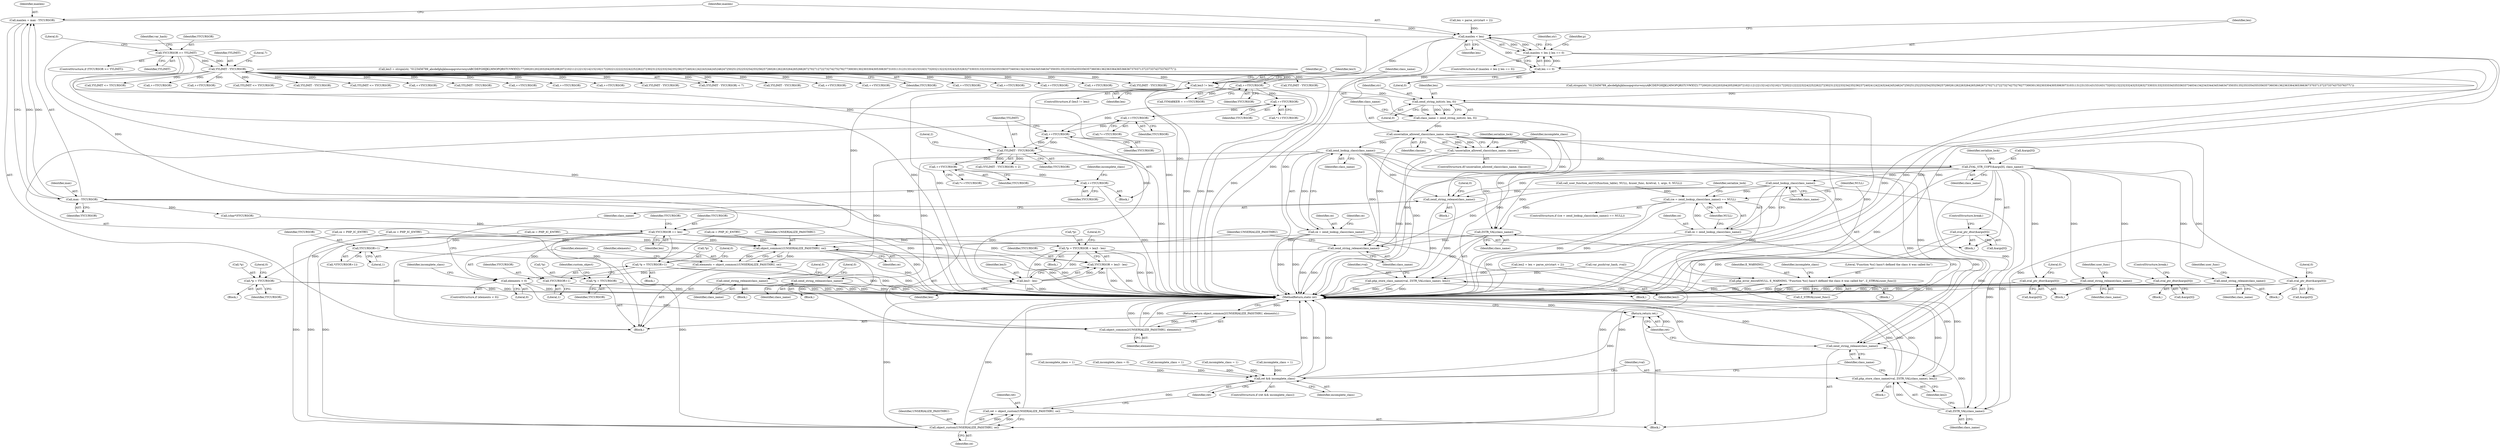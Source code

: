 digraph "0_php-src_1a23ebc1fff59bf480ca92963b36eba5c1b904c4@integer" {
"1001706" [label="(Call,maxlen = max - YYCURSOR)"];
"1001708" [label="(Call,max - YYCURSOR)"];
"1001662" [label="(Call,++YYCURSOR)"];
"1001237" [label="(Call,++YYCURSOR)"];
"1000705" [label="(Call,YYLIMIT - YYCURSOR)"];
"1000152" [label="(Call,YYLIMIT - YYCURSOR)"];
"1000125" [label="(Call,YYCURSOR >= YYLIMIT)"];
"1000701" [label="(Call,++YYCURSOR)"];
"1000365" [label="(Call,++YYCURSOR)"];
"1000205" [label="(Call,++YYCURSOR)"];
"1000687" [label="(Call,++YYCURSOR)"];
"1001713" [label="(Call,maxlen < len)"];
"1001712" [label="(Call,maxlen < len || len == 0)"];
"1001716" [label="(Call,len == 0)"];
"1001733" [label="(Call,YYCURSOR += len)"];
"1001742" [label="(Call,*p = YYCURSOR)"];
"1001751" [label="(Call,YYCURSOR+1)"];
"1001756" [label="(Call,*p = YYCURSOR+1)"];
"1001759" [label="(Call,YYCURSOR+1)"];
"1001774" [label="(Call,*p = YYCURSOR + len3 - len)"];
"1001777" [label="(Call,YYCURSOR + len3 - len)"];
"1001986" [label="(Call,*p = YYCURSOR)"];
"1001770" [label="(Call,len3 != len)"];
"1001779" [label="(Call,len3 - len)"];
"1001786" [label="(Call,zend_string_init(str, len, 0))"];
"1001784" [label="(Call,class_name = zend_string_init(str, len, 0))"];
"1001794" [label="(Call,unserialize_allowed_class(class_name, classes))"];
"1001793" [label="(Call,!unserialize_allowed_class(class_name, classes))"];
"1001810" [label="(Call,zend_lookup_class(class_name))"];
"1001808" [label="(Call,ce = zend_lookup_class(class_name))"];
"1001996" [label="(Call,object_custom(UNSERIALIZE_PASSTHRU, ce))"];
"1001994" [label="(Call,ret = object_custom(UNSERIALIZE_PASSTHRU, ce))"];
"1002000" [label="(Call,ret && incomplete_class)"];
"1002011" [label="(Return,return ret;)"];
"1002015" [label="(Call,object_common1(UNSERIALIZE_PASSTHRU, ce))"];
"1002013" [label="(Call,elements = object_common1(UNSERIALIZE_PASSTHRU, ce))"];
"1002019" [label="(Call,elements < 0)"];
"1002038" [label="(Call,object_common2(UNSERIALIZE_PASSTHRU, elements))"];
"1002037" [label="(Return,return object_common2(UNSERIALIZE_PASSTHRU, elements);)"];
"1001822" [label="(Call,zend_string_release(class_name))"];
"1001834" [label="(Call,zend_string_release(class_name))"];
"1001863" [label="(Call,ZVAL_STR_COPY(&args[0], class_name))"];
"1001895" [label="(Call,zend_string_release(class_name))"];
"1001900" [label="(Call,zval_ptr_dtor(&args[0]))"];
"1001922" [label="(Call,zval_ptr_dtor(&args[0]))"];
"1001938" [label="(Call,zend_string_release(class_name))"];
"1001943" [label="(Call,zval_ptr_dtor(&args[0]))"];
"1001957" [label="(Call,zend_lookup_class(class_name))"];
"1001954" [label="(Call,(ce = zend_lookup_class(class_name)) == NULL)"];
"1001961" [label="(Call,php_error_docref(NULL, E_WARNING, \"Function %s() hasn't defined the class it was called for\", Z_STRVAL(user_func)))"];
"1001955" [label="(Call,ce = zend_lookup_class(class_name))"];
"1002006" [label="(Call,ZSTR_VAL(class_name))"];
"1002004" [label="(Call,php_store_class_name(rval, ZSTR_VAL(class_name), len2))"];
"1002009" [label="(Call,zend_string_release(class_name))"];
"1002023" [label="(Call,zend_string_release(class_name))"];
"1002032" [label="(Call,ZSTR_VAL(class_name))"];
"1002030" [label="(Call,php_store_class_name(rval, ZSTR_VAL(class_name), len2))"];
"1002035" [label="(Call,zend_string_release(class_name))"];
"1001979" [label="(Call,zval_ptr_dtor(&args[0]))"];
"1000708" [label="(Literal,2)"];
"1001757" [label="(Call,*p)"];
"1001987" [label="(Call,*p)"];
"1001967" [label="(Call,incomplete_class = 1)"];
"1001809" [label="(Identifier,ce)"];
"1000273" [label="(Call,++YYCURSOR)"];
"1001906" [label="(Literal,0)"];
"1000364" [label="(Call,*++YYCURSOR)"];
"1001992" [label="(Block,)"];
"1001115" [label="(Call,YYLIMIT - YYCURSOR)"];
"1000706" [label="(Identifier,YYLIMIT)"];
"1001763" [label="(Literal,0)"];
"1001835" [label="(Identifier,class_name)"];
"1001743" [label="(Call,*p)"];
"1001775" [label="(Call,*p)"];
"1001834" [label="(Call,zend_string_release(class_name))"];
"1000205" [label="(Call,++YYCURSOR)"];
"1001715" [label="(Identifier,len)"];
"1001954" [label="(Call,(ce = zend_lookup_class(class_name)) == NULL)"];
"1002019" [label="(Call,elements < 0)"];
"1002011" [label="(Return,return ret;)"];
"1001771" [label="(Identifier,len3)"];
"1000125" [label="(Call,YYCURSOR >= YYLIMIT)"];
"1002017" [label="(Identifier,ce)"];
"1001708" [label="(Call,max - YYCURSOR)"];
"1001851" [label="(Call,incomplete_class = 1)"];
"1001943" [label="(Call,zval_ptr_dtor(&args[0]))"];
"1001772" [label="(Identifier,len)"];
"1001710" [label="(Identifier,YYCURSOR)"];
"1000231" [label="(Call,++YYCURSOR)"];
"1001729" [label="(Identifier,str)"];
"1000701" [label="(Call,++YYCURSOR)"];
"1002022" [label="(Block,)"];
"1000133" [label="(Identifier,var_hash)"];
"1001833" [label="(Block,)"];
"1001887" [label="(Block,)"];
"1002039" [label="(Identifier,UNSERIALIZE_PASSTHRU)"];
"1001675" [label="(Identifier,incomplete_class)"];
"1001822" [label="(Call,zend_string_release(class_name))"];
"1001770" [label="(Call,len3 != len)"];
"1000287" [label="(Call,++YYCURSOR)"];
"1001994" [label="(Call,ret = object_custom(UNSERIALIZE_PASSTHRU, ce))"];
"1001923" [label="(Call,&args[0])"];
"1001899" [label="(Identifier,user_func)"];
"1001949" [label="(Literal,0)"];
"1001986" [label="(Call,*p = YYCURSOR)"];
"1002004" [label="(Call,php_store_class_name(rval, ZSTR_VAL(class_name), len2))"];
"1001787" [label="(Identifier,str)"];
"1002000" [label="(Call,ret && incomplete_class)"];
"1002003" [label="(Block,)"];
"1001821" [label="(Block,)"];
"1001760" [label="(Identifier,YYCURSOR)"];
"1002031" [label="(Identifier,rval)"];
"1001825" [label="(Literal,0)"];
"1001863" [label="(Call,ZVAL_STR_COPY(&args[0], class_name))"];
"1000352" [label="(Call,++YYCURSOR)"];
"1002038" [label="(Call,object_common2(UNSERIALIZE_PASSTHRU, elements))"];
"1002012" [label="(Identifier,ret)"];
"1001961" [label="(Call,php_error_docref(NULL, E_WARNING, \"Function %s() hasn't defined the class it was called for\", Z_STRVAL(user_func)))"];
"1001237" [label="(Call,++YYCURSOR)"];
"1002035" [label="(Call,zend_string_release(class_name))"];
"1001358" [label="(Call,YYLIMIT - YYCURSOR)"];
"1002002" [label="(Identifier,incomplete_class)"];
"1001674" [label="(Call,incomplete_class = 0)"];
"1001970" [label="(Call,ce = PHP_IC_ENTRY)"];
"1002007" [label="(Identifier,class_name)"];
"1001778" [label="(Identifier,YYCURSOR)"];
"1001698" [label="(Call,len2 = len = parse_uiv(start + 2))"];
"1001984" [label="(ControlStructure,break;)"];
"1001779" [label="(Call,len3 - len)"];
"1000687" [label="(Call,++YYCURSOR)"];
"1001939" [label="(Identifier,class_name)"];
"1000127" [label="(Identifier,YYLIMIT)"];
"1000151" [label="(Call,(YYLIMIT - YYCURSOR) < 7)"];
"1001896" [label="(Identifier,class_name)"];
"1001808" [label="(Call,ce = zend_lookup_class(class_name))"];
"1002018" [label="(ControlStructure,if (elements < 0))"];
"1002016" [label="(Identifier,UNSERIALIZE_PASSTHRU)"];
"1001777" [label="(Call,YYCURSOR + len3 - len)"];
"1001962" [label="(Identifier,NULL)"];
"1002026" [label="(Literal,0)"];
"1000960" [label="(Call,YYLIMIT - YYCURSOR)"];
"1001997" [label="(Identifier,UNSERIALIZE_PASSTHRU)"];
"1000343" [label="(Call,++YYCURSOR)"];
"1001794" [label="(Call,unserialize_allowed_class(class_name, classes))"];
"1002032" [label="(Call,ZSTR_VAL(class_name))"];
"1001807" [label="(Identifier,serialize_lock)"];
"1001238" [label="(Identifier,YYCURSOR)"];
"1001773" [label="(Block,)"];
"1001999" [label="(ControlStructure,if (ret && incomplete_class))"];
"1001786" [label="(Call,zend_string_init(str, len, 0))"];
"1001663" [label="(Identifier,YYCURSOR)"];
"1001733" [label="(Call,YYCURSOR += len)"];
"1001712" [label="(Call,maxlen < len || len == 0)"];
"1001722" [label="(Identifier,p)"];
"1000217" [label="(Call,++YYCURSOR)"];
"1001662" [label="(Call,++YYCURSOR)"];
"1001823" [label="(Identifier,class_name)"];
"1001739" [label="(Identifier,YYCURSOR)"];
"1001874" [label="(Call,call_user_function_ex(CG(function_table), NULL, &user_func, &retval, 1, args, 0, NULL))"];
"1002013" [label="(Call,elements = object_common1(UNSERIALIZE_PASSTHRU, ce))"];
"1001781" [label="(Identifier,len)"];
"1001980" [label="(Call,&args[0])"];
"1001735" [label="(Identifier,len)"];
"1000366" [label="(Identifier,YYCURSOR)"];
"1001761" [label="(Literal,1)"];
"1002023" [label="(Call,zend_string_release(class_name))"];
"1001798" [label="(Call,incomplete_class = 1)"];
"1002028" [label="(Identifier,incomplete_class)"];
"1001795" [label="(Identifier,class_name)"];
"1001900" [label="(Call,zval_ptr_dtor(&args[0]))"];
"1001769" [label="(ControlStructure,if (len3 != len))"];
"1001709" [label="(Identifier,max)"];
"1001996" [label="(Call,object_custom(UNSERIALIZE_PASSTHRU, ce))"];
"1001793" [label="(Call,!unserialize_allowed_class(class_name, classes))"];
"1000147" [label="(Block,)"];
"1001707" [label="(Identifier,maxlen)"];
"1002021" [label="(Literal,0)"];
"1002447" [label="(MethodReturn,static int)"];
"1000704" [label="(Call,(YYLIMIT - YYCURSOR) < 2)"];
"1001784" [label="(Call,class_name = zend_string_init(str, len, 0))"];
"1001796" [label="(Identifier,classes)"];
"1001711" [label="(ControlStructure,if (maxlen < len || len == 0))"];
"1000301" [label="(Call,++YYCURSOR)"];
"1001989" [label="(Identifier,YYCURSOR)"];
"1001956" [label="(Identifier,ce)"];
"1001913" [label="(Call,incomplete_class = 1)"];
"1001959" [label="(Identifier,NULL)"];
"1001751" [label="(Call,YYCURSOR+1)"];
"1001776" [label="(Identifier,p)"];
"1001714" [label="(Identifier,maxlen)"];
"1000193" [label="(Call,++YYCURSOR)"];
"1001901" [label="(Call,&args[0])"];
"1001927" [label="(ControlStructure,break;)"];
"1001780" [label="(Identifier,len3)"];
"1000705" [label="(Call,YYLIMIT - YYCURSOR)"];
"1000124" [label="(ControlStructure,if (YYCURSOR >= YYLIMIT))"];
"1001700" [label="(Call,len = parse_uiv(start + 2))"];
"1001734" [label="(Identifier,YYCURSOR)"];
"1001965" [label="(Call,Z_STRVAL(user_func))"];
"1001801" [label="(Call,ce = PHP_IC_ENTRY)"];
"1001785" [label="(Identifier,class_name)"];
"1001755" [label="(Block,)"];
"1000329" [label="(Call,++YYCURSOR)"];
"1001963" [label="(Identifier,E_WARNING)"];
"1000702" [label="(Identifier,YYCURSOR)"];
"1001706" [label="(Call,maxlen = max - YYCURSOR)"];
"1001713" [label="(Call,maxlen < len)"];
"1000206" [label="(Identifier,YYCURSOR)"];
"1002015" [label="(Call,object_common1(UNSERIALIZE_PASSTHRU, ce))"];
"1001788" [label="(Identifier,len)"];
"1001783" [label="(Literal,0)"];
"1001791" [label="(Block,)"];
"1001944" [label="(Call,&args[0])"];
"1000203" [label="(Call,YYMARKER = ++YYCURSOR)"];
"1001752" [label="(Identifier,YYCURSOR)"];
"1001938" [label="(Call,zend_string_release(class_name))"];
"1001730" [label="(Call,(char*)YYCURSOR)"];
"1001937" [label="(Block,)"];
"1001799" [label="(Identifier,incomplete_class)"];
"1001854" [label="(Call,ce = PHP_IC_ENTRY)"];
"1001871" [label="(Identifier,serialize_lock)"];
"1000365" [label="(Call,++YYCURSOR)"];
"1002036" [label="(Identifier,class_name)"];
"1001716" [label="(Call,len == 0)"];
"1001960" [label="(Block,)"];
"1001747" [label="(Literal,0)"];
"1002024" [label="(Identifier,class_name)"];
"1000245" [label="(Call,++YYCURSOR)"];
"1000153" [label="(Identifier,YYLIMIT)"];
"1001975" [label="(Identifier,serialize_lock)"];
"1001750" [label="(Call,*(YYCURSOR+1))"];
"1001764" [label="(Call,len3 = strspn(str, \"0123456789_abcdefghijklmnopqrstuvwxyzABCDEFGHIJKLMNOPQRSTUVWXYZ\177\200\201\202\203\204\205\206\207\210\211\212\213\214\215\216\217\220\221\222\223\224\225\226\227\230\231\232\233\234\235\236\237\240\241\242\243\244\245\246\247\250\251\252\253\254\255\256\257\260\261\262\263\264\265\266\267\270\271\272\273\274\275\276\277\300\301\302\303\304\305\306\307\310\311\312\313\314\315\316\317\320\321\322\323\324\325\326\327\330\331\332\333\334\335\336\337\340\341\342\343\344\345\346\347\350\351\352\353\354\355\356\357\360\361\362\363\364\365\366\367\370\371\372\373\374\375\376\377\\\"))"];
"1001998" [label="(Identifier,ce)"];
"1001916" [label="(Call,ce = PHP_IC_ENTRY)"];
"1001968" [label="(Identifier,incomplete_class)"];
"1001745" [label="(Identifier,YYCURSOR)"];
"1001207" [label="(Call,YYLIMIT - YYCURSOR)"];
"1001741" [label="(Block,)"];
"1001964" [label="(Literal,\"Function %s() hasn't defined the class it was called for\")"];
"1002034" [label="(Identifier,len2)"];
"1001718" [label="(Literal,0)"];
"1001742" [label="(Call,*p = YYCURSOR)"];
"1000802" [label="(Call,YYLIMIT - YYCURSOR)"];
"1000155" [label="(Literal,7)"];
"1000707" [label="(Identifier,YYCURSOR)"];
"1001161" [label="(Call,YYLIMIT <= YYCURSOR)"];
"1000688" [label="(Identifier,YYCURSOR)"];
"1002005" [label="(Identifier,rval)"];
"1002033" [label="(Identifier,class_name)"];
"1001753" [label="(Literal,1)"];
"1001236" [label="(Call,*++YYCURSOR)"];
"1001868" [label="(Identifier,class_name)"];
"1000126" [label="(Identifier,YYCURSOR)"];
"1002009" [label="(Call,zend_string_release(class_name))"];
"1002008" [label="(Identifier,len2)"];
"1002006" [label="(Call,ZSTR_VAL(class_name))"];
"1001942" [label="(Identifier,user_func)"];
"1000315" [label="(Call,++YYCURSOR)"];
"1001813" [label="(Identifier,ce)"];
"1001995" [label="(Identifier,ret)"];
"1002040" [label="(Identifier,elements)"];
"1000152" [label="(Call,YYLIMIT - YYCURSOR)"];
"1001991" [label="(Identifier,custom_object)"];
"1001810" [label="(Call,zend_lookup_class(class_name))"];
"1001811" [label="(Identifier,class_name)"];
"1001979" [label="(Call,zval_ptr_dtor(&args[0]))"];
"1002001" [label="(Identifier,ret)"];
"1000686" [label="(Call,*++YYCURSOR)"];
"1001774" [label="(Call,*p = YYCURSOR + len3 - len)"];
"1002010" [label="(Identifier,class_name)"];
"1001894" [label="(Block,)"];
"1002037" [label="(Return,return object_common2(UNSERIALIZE_PASSTHRU, elements);)"];
"1001759" [label="(Call,YYCURSOR+1)"];
"1001958" [label="(Identifier,class_name)"];
"1000141" [label="(Call,var_push(var_hash, rval))"];
"1002029" [label="(Block,)"];
"1000259" [label="(Call,++YYCURSOR)"];
"1000756" [label="(Call,YYLIMIT <= YYCURSOR)"];
"1001766" [label="(Call,strspn(str, \"0123456789_abcdefghijklmnopqrstuvwxyzABCDEFGHIJKLMNOPQRSTUVWXYZ\177\200\201\202\203\204\205\206\207\210\211\212\213\214\215\216\217\220\221\222\223\224\225\226\227\230\231\232\233\234\235\236\237\240\241\242\243\244\245\246\247\250\251\252\253\254\255\256\257\260\261\262\263\264\265\266\267\270\271\272\273\274\275\276\277\300\301\302\303\304\305\306\307\310\311\312\313\314\315\316\317\320\321\322\323\324\325\326\327\330\331\332\333\334\335\336\337\340\341\342\343\344\345\346\347\350\351\352\353\354\355\356\357\360\361\362\363\364\365\366\367\370\371\372\373\374\375\376\377\\\"))"];
"1001837" [label="(Literal,0)"];
"1002030" [label="(Call,php_store_class_name(rval, ZSTR_VAL(class_name), len2))"];
"1000849" [label="(Call,YYLIMIT - YYCURSOR)"];
"1001895" [label="(Call,zend_string_release(class_name))"];
"1001756" [label="(Call,*p = YYCURSOR+1)"];
"1001717" [label="(Identifier,len)"];
"1001953" [label="(ControlStructure,if ((ce = zend_lookup_class(class_name)) == NULL))"];
"1001864" [label="(Call,&args[0])"];
"1001069" [label="(Call,YYLIMIT <= YYCURSOR)"];
"1002020" [label="(Identifier,elements)"];
"1001955" [label="(Call,ce = zend_lookup_class(class_name))"];
"1000130" [label="(Literal,0)"];
"1001792" [label="(ControlStructure,if(!unserialize_allowed_class(class_name, classes)))"];
"1001664" [label="(Block,)"];
"1001922" [label="(Call,zval_ptr_dtor(&args[0]))"];
"1000154" [label="(Identifier,YYCURSOR)"];
"1001789" [label="(Literal,0)"];
"1002014" [label="(Identifier,elements)"];
"1001957" [label="(Call,zend_lookup_class(class_name))"];
"1001706" -> "1001664"  [label="AST: "];
"1001706" -> "1001708"  [label="CFG: "];
"1001707" -> "1001706"  [label="AST: "];
"1001708" -> "1001706"  [label="AST: "];
"1001714" -> "1001706"  [label="CFG: "];
"1001706" -> "1002447"  [label="DDG: "];
"1001708" -> "1001706"  [label="DDG: "];
"1001708" -> "1001706"  [label="DDG: "];
"1001706" -> "1001713"  [label="DDG: "];
"1001708" -> "1001710"  [label="CFG: "];
"1001709" -> "1001708"  [label="AST: "];
"1001710" -> "1001708"  [label="AST: "];
"1001708" -> "1002447"  [label="DDG: "];
"1001708" -> "1002447"  [label="DDG: "];
"1001662" -> "1001708"  [label="DDG: "];
"1001708" -> "1001730"  [label="DDG: "];
"1001662" -> "1000147"  [label="AST: "];
"1001662" -> "1001663"  [label="CFG: "];
"1001663" -> "1001662"  [label="AST: "];
"1001675" -> "1001662"  [label="CFG: "];
"1001662" -> "1002447"  [label="DDG: "];
"1001237" -> "1001662"  [label="DDG: "];
"1001237" -> "1001236"  [label="AST: "];
"1001237" -> "1001238"  [label="CFG: "];
"1001238" -> "1001237"  [label="AST: "];
"1001236" -> "1001237"  [label="CFG: "];
"1000705" -> "1001237"  [label="DDG: "];
"1000705" -> "1000704"  [label="AST: "];
"1000705" -> "1000707"  [label="CFG: "];
"1000706" -> "1000705"  [label="AST: "];
"1000707" -> "1000705"  [label="AST: "];
"1000708" -> "1000705"  [label="CFG: "];
"1000705" -> "1002447"  [label="DDG: "];
"1000705" -> "1000701"  [label="DDG: "];
"1000705" -> "1000704"  [label="DDG: "];
"1000705" -> "1000704"  [label="DDG: "];
"1000152" -> "1000705"  [label="DDG: "];
"1000701" -> "1000705"  [label="DDG: "];
"1000152" -> "1000151"  [label="AST: "];
"1000152" -> "1000154"  [label="CFG: "];
"1000153" -> "1000152"  [label="AST: "];
"1000154" -> "1000152"  [label="AST: "];
"1000155" -> "1000152"  [label="CFG: "];
"1000152" -> "1002447"  [label="DDG: "];
"1000152" -> "1000151"  [label="DDG: "];
"1000152" -> "1000151"  [label="DDG: "];
"1000125" -> "1000152"  [label="DDG: "];
"1000125" -> "1000152"  [label="DDG: "];
"1000152" -> "1000193"  [label="DDG: "];
"1000152" -> "1000205"  [label="DDG: "];
"1000152" -> "1000217"  [label="DDG: "];
"1000152" -> "1000231"  [label="DDG: "];
"1000152" -> "1000245"  [label="DDG: "];
"1000152" -> "1000259"  [label="DDG: "];
"1000152" -> "1000273"  [label="DDG: "];
"1000152" -> "1000287"  [label="DDG: "];
"1000152" -> "1000301"  [label="DDG: "];
"1000152" -> "1000315"  [label="DDG: "];
"1000152" -> "1000329"  [label="DDG: "];
"1000152" -> "1000343"  [label="DDG: "];
"1000152" -> "1000352"  [label="DDG: "];
"1000152" -> "1000756"  [label="DDG: "];
"1000152" -> "1000802"  [label="DDG: "];
"1000152" -> "1000849"  [label="DDG: "];
"1000152" -> "1000960"  [label="DDG: "];
"1000152" -> "1001069"  [label="DDG: "];
"1000152" -> "1001115"  [label="DDG: "];
"1000152" -> "1001161"  [label="DDG: "];
"1000152" -> "1001207"  [label="DDG: "];
"1000152" -> "1001358"  [label="DDG: "];
"1000125" -> "1000124"  [label="AST: "];
"1000125" -> "1000127"  [label="CFG: "];
"1000126" -> "1000125"  [label="AST: "];
"1000127" -> "1000125"  [label="AST: "];
"1000130" -> "1000125"  [label="CFG: "];
"1000133" -> "1000125"  [label="CFG: "];
"1000125" -> "1002447"  [label="DDG: "];
"1000125" -> "1002447"  [label="DDG: "];
"1000125" -> "1002447"  [label="DDG: "];
"1000701" -> "1000147"  [label="AST: "];
"1000701" -> "1000702"  [label="CFG: "];
"1000702" -> "1000701"  [label="AST: "];
"1000706" -> "1000701"  [label="CFG: "];
"1000365" -> "1000701"  [label="DDG: "];
"1000687" -> "1000701"  [label="DDG: "];
"1000365" -> "1000364"  [label="AST: "];
"1000365" -> "1000366"  [label="CFG: "];
"1000366" -> "1000365"  [label="AST: "];
"1000364" -> "1000365"  [label="CFG: "];
"1000205" -> "1000365"  [label="DDG: "];
"1000365" -> "1000687"  [label="DDG: "];
"1000205" -> "1000203"  [label="AST: "];
"1000205" -> "1000206"  [label="CFG: "];
"1000206" -> "1000205"  [label="AST: "];
"1000203" -> "1000205"  [label="CFG: "];
"1000205" -> "1002447"  [label="DDG: "];
"1000205" -> "1000203"  [label="DDG: "];
"1000687" -> "1000686"  [label="AST: "];
"1000687" -> "1000688"  [label="CFG: "];
"1000688" -> "1000687"  [label="AST: "];
"1000686" -> "1000687"  [label="CFG: "];
"1001713" -> "1001712"  [label="AST: "];
"1001713" -> "1001715"  [label="CFG: "];
"1001714" -> "1001713"  [label="AST: "];
"1001715" -> "1001713"  [label="AST: "];
"1001717" -> "1001713"  [label="CFG: "];
"1001712" -> "1001713"  [label="CFG: "];
"1001713" -> "1002447"  [label="DDG: "];
"1001713" -> "1002447"  [label="DDG: "];
"1001713" -> "1001712"  [label="DDG: "];
"1001713" -> "1001712"  [label="DDG: "];
"1001700" -> "1001713"  [label="DDG: "];
"1001713" -> "1001716"  [label="DDG: "];
"1001713" -> "1001733"  [label="DDG: "];
"1001713" -> "1001770"  [label="DDG: "];
"1001712" -> "1001711"  [label="AST: "];
"1001712" -> "1001716"  [label="CFG: "];
"1001716" -> "1001712"  [label="AST: "];
"1001722" -> "1001712"  [label="CFG: "];
"1001729" -> "1001712"  [label="CFG: "];
"1001712" -> "1002447"  [label="DDG: "];
"1001712" -> "1002447"  [label="DDG: "];
"1001712" -> "1002447"  [label="DDG: "];
"1001716" -> "1001712"  [label="DDG: "];
"1001716" -> "1001712"  [label="DDG: "];
"1001716" -> "1001718"  [label="CFG: "];
"1001717" -> "1001716"  [label="AST: "];
"1001718" -> "1001716"  [label="AST: "];
"1001716" -> "1002447"  [label="DDG: "];
"1001716" -> "1001733"  [label="DDG: "];
"1001716" -> "1001770"  [label="DDG: "];
"1001733" -> "1001664"  [label="AST: "];
"1001733" -> "1001735"  [label="CFG: "];
"1001734" -> "1001733"  [label="AST: "];
"1001735" -> "1001733"  [label="AST: "];
"1001739" -> "1001733"  [label="CFG: "];
"1001733" -> "1002447"  [label="DDG: "];
"1001730" -> "1001733"  [label="DDG: "];
"1001733" -> "1001742"  [label="DDG: "];
"1001733" -> "1001751"  [label="DDG: "];
"1001733" -> "1001756"  [label="DDG: "];
"1001733" -> "1001759"  [label="DDG: "];
"1001733" -> "1001774"  [label="DDG: "];
"1001733" -> "1001777"  [label="DDG: "];
"1001733" -> "1001986"  [label="DDG: "];
"1001742" -> "1001741"  [label="AST: "];
"1001742" -> "1001745"  [label="CFG: "];
"1001743" -> "1001742"  [label="AST: "];
"1001745" -> "1001742"  [label="AST: "];
"1001747" -> "1001742"  [label="CFG: "];
"1001742" -> "1002447"  [label="DDG: "];
"1001742" -> "1002447"  [label="DDG: "];
"1001751" -> "1001750"  [label="AST: "];
"1001751" -> "1001753"  [label="CFG: "];
"1001752" -> "1001751"  [label="AST: "];
"1001753" -> "1001751"  [label="AST: "];
"1001750" -> "1001751"  [label="CFG: "];
"1001751" -> "1002447"  [label="DDG: "];
"1001756" -> "1001755"  [label="AST: "];
"1001756" -> "1001759"  [label="CFG: "];
"1001757" -> "1001756"  [label="AST: "];
"1001759" -> "1001756"  [label="AST: "];
"1001763" -> "1001756"  [label="CFG: "];
"1001756" -> "1002447"  [label="DDG: "];
"1001756" -> "1002447"  [label="DDG: "];
"1001759" -> "1001761"  [label="CFG: "];
"1001760" -> "1001759"  [label="AST: "];
"1001761" -> "1001759"  [label="AST: "];
"1001759" -> "1002447"  [label="DDG: "];
"1001774" -> "1001773"  [label="AST: "];
"1001774" -> "1001777"  [label="CFG: "];
"1001775" -> "1001774"  [label="AST: "];
"1001777" -> "1001774"  [label="AST: "];
"1001783" -> "1001774"  [label="CFG: "];
"1001774" -> "1002447"  [label="DDG: "];
"1001774" -> "1002447"  [label="DDG: "];
"1001779" -> "1001774"  [label="DDG: "];
"1001779" -> "1001774"  [label="DDG: "];
"1001777" -> "1001779"  [label="CFG: "];
"1001778" -> "1001777"  [label="AST: "];
"1001779" -> "1001777"  [label="AST: "];
"1001777" -> "1002447"  [label="DDG: "];
"1001777" -> "1002447"  [label="DDG: "];
"1001779" -> "1001777"  [label="DDG: "];
"1001779" -> "1001777"  [label="DDG: "];
"1001986" -> "1001664"  [label="AST: "];
"1001986" -> "1001989"  [label="CFG: "];
"1001987" -> "1001986"  [label="AST: "];
"1001989" -> "1001986"  [label="AST: "];
"1001991" -> "1001986"  [label="CFG: "];
"1001986" -> "1002447"  [label="DDG: "];
"1001986" -> "1002447"  [label="DDG: "];
"1001770" -> "1001769"  [label="AST: "];
"1001770" -> "1001772"  [label="CFG: "];
"1001771" -> "1001770"  [label="AST: "];
"1001772" -> "1001770"  [label="AST: "];
"1001776" -> "1001770"  [label="CFG: "];
"1001785" -> "1001770"  [label="CFG: "];
"1001770" -> "1002447"  [label="DDG: "];
"1001770" -> "1002447"  [label="DDG: "];
"1001764" -> "1001770"  [label="DDG: "];
"1001770" -> "1001779"  [label="DDG: "];
"1001770" -> "1001779"  [label="DDG: "];
"1001770" -> "1001786"  [label="DDG: "];
"1001779" -> "1001781"  [label="CFG: "];
"1001780" -> "1001779"  [label="AST: "];
"1001781" -> "1001779"  [label="AST: "];
"1001779" -> "1002447"  [label="DDG: "];
"1001779" -> "1002447"  [label="DDG: "];
"1001786" -> "1001784"  [label="AST: "];
"1001786" -> "1001789"  [label="CFG: "];
"1001787" -> "1001786"  [label="AST: "];
"1001788" -> "1001786"  [label="AST: "];
"1001789" -> "1001786"  [label="AST: "];
"1001784" -> "1001786"  [label="CFG: "];
"1001786" -> "1002447"  [label="DDG: "];
"1001786" -> "1002447"  [label="DDG: "];
"1001786" -> "1001784"  [label="DDG: "];
"1001786" -> "1001784"  [label="DDG: "];
"1001786" -> "1001784"  [label="DDG: "];
"1001766" -> "1001786"  [label="DDG: "];
"1001784" -> "1001664"  [label="AST: "];
"1001785" -> "1001784"  [label="AST: "];
"1001795" -> "1001784"  [label="CFG: "];
"1001784" -> "1002447"  [label="DDG: "];
"1001784" -> "1001794"  [label="DDG: "];
"1001794" -> "1001793"  [label="AST: "];
"1001794" -> "1001796"  [label="CFG: "];
"1001795" -> "1001794"  [label="AST: "];
"1001796" -> "1001794"  [label="AST: "];
"1001793" -> "1001794"  [label="CFG: "];
"1001794" -> "1002447"  [label="DDG: "];
"1001794" -> "1001793"  [label="DDG: "];
"1001794" -> "1001793"  [label="DDG: "];
"1001794" -> "1001810"  [label="DDG: "];
"1001794" -> "1002006"  [label="DDG: "];
"1001794" -> "1002009"  [label="DDG: "];
"1001794" -> "1002023"  [label="DDG: "];
"1001794" -> "1002032"  [label="DDG: "];
"1001794" -> "1002035"  [label="DDG: "];
"1001793" -> "1001792"  [label="AST: "];
"1001799" -> "1001793"  [label="CFG: "];
"1001807" -> "1001793"  [label="CFG: "];
"1001793" -> "1002447"  [label="DDG: "];
"1001793" -> "1002447"  [label="DDG: "];
"1001810" -> "1001808"  [label="AST: "];
"1001810" -> "1001811"  [label="CFG: "];
"1001811" -> "1001810"  [label="AST: "];
"1001808" -> "1001810"  [label="CFG: "];
"1001810" -> "1001808"  [label="DDG: "];
"1001810" -> "1001822"  [label="DDG: "];
"1001810" -> "1001834"  [label="DDG: "];
"1001810" -> "1001863"  [label="DDG: "];
"1001810" -> "1002006"  [label="DDG: "];
"1001810" -> "1002009"  [label="DDG: "];
"1001810" -> "1002023"  [label="DDG: "];
"1001810" -> "1002032"  [label="DDG: "];
"1001810" -> "1002035"  [label="DDG: "];
"1001808" -> "1001791"  [label="AST: "];
"1001809" -> "1001808"  [label="AST: "];
"1001813" -> "1001808"  [label="CFG: "];
"1001808" -> "1002447"  [label="DDG: "];
"1001808" -> "1002447"  [label="DDG: "];
"1001808" -> "1001996"  [label="DDG: "];
"1001808" -> "1002015"  [label="DDG: "];
"1001996" -> "1001994"  [label="AST: "];
"1001996" -> "1001998"  [label="CFG: "];
"1001997" -> "1001996"  [label="AST: "];
"1001998" -> "1001996"  [label="AST: "];
"1001994" -> "1001996"  [label="CFG: "];
"1001996" -> "1002447"  [label="DDG: "];
"1001996" -> "1002447"  [label="DDG: "];
"1001996" -> "1001994"  [label="DDG: "];
"1001996" -> "1001994"  [label="DDG: "];
"1001970" -> "1001996"  [label="DDG: "];
"1001854" -> "1001996"  [label="DDG: "];
"1001801" -> "1001996"  [label="DDG: "];
"1001955" -> "1001996"  [label="DDG: "];
"1001916" -> "1001996"  [label="DDG: "];
"1001994" -> "1001992"  [label="AST: "];
"1001995" -> "1001994"  [label="AST: "];
"1002001" -> "1001994"  [label="CFG: "];
"1001994" -> "1002447"  [label="DDG: "];
"1001994" -> "1002000"  [label="DDG: "];
"1002000" -> "1001999"  [label="AST: "];
"1002000" -> "1002001"  [label="CFG: "];
"1002000" -> "1002002"  [label="CFG: "];
"1002001" -> "1002000"  [label="AST: "];
"1002002" -> "1002000"  [label="AST: "];
"1002005" -> "1002000"  [label="CFG: "];
"1002010" -> "1002000"  [label="CFG: "];
"1002000" -> "1002447"  [label="DDG: "];
"1002000" -> "1002447"  [label="DDG: "];
"1002000" -> "1002447"  [label="DDG: "];
"1001913" -> "1002000"  [label="DDG: "];
"1001674" -> "1002000"  [label="DDG: "];
"1001798" -> "1002000"  [label="DDG: "];
"1001851" -> "1002000"  [label="DDG: "];
"1001967" -> "1002000"  [label="DDG: "];
"1002000" -> "1002011"  [label="DDG: "];
"1002011" -> "1001992"  [label="AST: "];
"1002011" -> "1002012"  [label="CFG: "];
"1002012" -> "1002011"  [label="AST: "];
"1002447" -> "1002011"  [label="CFG: "];
"1002011" -> "1002447"  [label="DDG: "];
"1002012" -> "1002011"  [label="DDG: "];
"1002015" -> "1002013"  [label="AST: "];
"1002015" -> "1002017"  [label="CFG: "];
"1002016" -> "1002015"  [label="AST: "];
"1002017" -> "1002015"  [label="AST: "];
"1002013" -> "1002015"  [label="CFG: "];
"1002015" -> "1002447"  [label="DDG: "];
"1002015" -> "1002447"  [label="DDG: "];
"1002015" -> "1002013"  [label="DDG: "];
"1002015" -> "1002013"  [label="DDG: "];
"1001970" -> "1002015"  [label="DDG: "];
"1001854" -> "1002015"  [label="DDG: "];
"1001801" -> "1002015"  [label="DDG: "];
"1001955" -> "1002015"  [label="DDG: "];
"1001916" -> "1002015"  [label="DDG: "];
"1002015" -> "1002038"  [label="DDG: "];
"1002013" -> "1001664"  [label="AST: "];
"1002014" -> "1002013"  [label="AST: "];
"1002020" -> "1002013"  [label="CFG: "];
"1002013" -> "1002447"  [label="DDG: "];
"1002013" -> "1002019"  [label="DDG: "];
"1002019" -> "1002018"  [label="AST: "];
"1002019" -> "1002021"  [label="CFG: "];
"1002020" -> "1002019"  [label="AST: "];
"1002021" -> "1002019"  [label="AST: "];
"1002024" -> "1002019"  [label="CFG: "];
"1002028" -> "1002019"  [label="CFG: "];
"1002019" -> "1002447"  [label="DDG: "];
"1002019" -> "1002447"  [label="DDG: "];
"1002019" -> "1002038"  [label="DDG: "];
"1002038" -> "1002037"  [label="AST: "];
"1002038" -> "1002040"  [label="CFG: "];
"1002039" -> "1002038"  [label="AST: "];
"1002040" -> "1002038"  [label="AST: "];
"1002037" -> "1002038"  [label="CFG: "];
"1002038" -> "1002447"  [label="DDG: "];
"1002038" -> "1002447"  [label="DDG: "];
"1002038" -> "1002447"  [label="DDG: "];
"1002038" -> "1002037"  [label="DDG: "];
"1002037" -> "1001664"  [label="AST: "];
"1002447" -> "1002037"  [label="CFG: "];
"1002037" -> "1002447"  [label="DDG: "];
"1001822" -> "1001821"  [label="AST: "];
"1001822" -> "1001823"  [label="CFG: "];
"1001823" -> "1001822"  [label="AST: "];
"1001825" -> "1001822"  [label="CFG: "];
"1001822" -> "1002447"  [label="DDG: "];
"1001822" -> "1002447"  [label="DDG: "];
"1001834" -> "1001833"  [label="AST: "];
"1001834" -> "1001835"  [label="CFG: "];
"1001835" -> "1001834"  [label="AST: "];
"1001837" -> "1001834"  [label="CFG: "];
"1001834" -> "1002447"  [label="DDG: "];
"1001834" -> "1002447"  [label="DDG: "];
"1001863" -> "1001791"  [label="AST: "];
"1001863" -> "1001868"  [label="CFG: "];
"1001864" -> "1001863"  [label="AST: "];
"1001868" -> "1001863"  [label="AST: "];
"1001871" -> "1001863"  [label="CFG: "];
"1001863" -> "1002447"  [label="DDG: "];
"1001863" -> "1001895"  [label="DDG: "];
"1001863" -> "1001900"  [label="DDG: "];
"1001863" -> "1001922"  [label="DDG: "];
"1001863" -> "1001938"  [label="DDG: "];
"1001863" -> "1001943"  [label="DDG: "];
"1001863" -> "1001957"  [label="DDG: "];
"1001863" -> "1001979"  [label="DDG: "];
"1001863" -> "1002006"  [label="DDG: "];
"1001863" -> "1002009"  [label="DDG: "];
"1001863" -> "1002023"  [label="DDG: "];
"1001863" -> "1002032"  [label="DDG: "];
"1001863" -> "1002035"  [label="DDG: "];
"1001895" -> "1001894"  [label="AST: "];
"1001895" -> "1001896"  [label="CFG: "];
"1001896" -> "1001895"  [label="AST: "];
"1001899" -> "1001895"  [label="CFG: "];
"1001895" -> "1002447"  [label="DDG: "];
"1001895" -> "1002447"  [label="DDG: "];
"1001900" -> "1001894"  [label="AST: "];
"1001900" -> "1001901"  [label="CFG: "];
"1001901" -> "1001900"  [label="AST: "];
"1001906" -> "1001900"  [label="CFG: "];
"1001900" -> "1002447"  [label="DDG: "];
"1001900" -> "1002447"  [label="DDG: "];
"1001922" -> "1001887"  [label="AST: "];
"1001922" -> "1001923"  [label="CFG: "];
"1001923" -> "1001922"  [label="AST: "];
"1001927" -> "1001922"  [label="CFG: "];
"1001922" -> "1002447"  [label="DDG: "];
"1001922" -> "1002447"  [label="DDG: "];
"1001938" -> "1001937"  [label="AST: "];
"1001938" -> "1001939"  [label="CFG: "];
"1001939" -> "1001938"  [label="AST: "];
"1001942" -> "1001938"  [label="CFG: "];
"1001938" -> "1002447"  [label="DDG: "];
"1001938" -> "1002447"  [label="DDG: "];
"1001943" -> "1001937"  [label="AST: "];
"1001943" -> "1001944"  [label="CFG: "];
"1001944" -> "1001943"  [label="AST: "];
"1001949" -> "1001943"  [label="CFG: "];
"1001943" -> "1002447"  [label="DDG: "];
"1001943" -> "1002447"  [label="DDG: "];
"1001957" -> "1001955"  [label="AST: "];
"1001957" -> "1001958"  [label="CFG: "];
"1001958" -> "1001957"  [label="AST: "];
"1001955" -> "1001957"  [label="CFG: "];
"1001957" -> "1001954"  [label="DDG: "];
"1001957" -> "1001955"  [label="DDG: "];
"1001957" -> "1002006"  [label="DDG: "];
"1001957" -> "1002009"  [label="DDG: "];
"1001957" -> "1002023"  [label="DDG: "];
"1001957" -> "1002032"  [label="DDG: "];
"1001957" -> "1002035"  [label="DDG: "];
"1001954" -> "1001953"  [label="AST: "];
"1001954" -> "1001959"  [label="CFG: "];
"1001955" -> "1001954"  [label="AST: "];
"1001959" -> "1001954"  [label="AST: "];
"1001962" -> "1001954"  [label="CFG: "];
"1001975" -> "1001954"  [label="CFG: "];
"1001954" -> "1002447"  [label="DDG: "];
"1001954" -> "1002447"  [label="DDG: "];
"1001955" -> "1001954"  [label="DDG: "];
"1001874" -> "1001954"  [label="DDG: "];
"1001954" -> "1001961"  [label="DDG: "];
"1001961" -> "1001960"  [label="AST: "];
"1001961" -> "1001965"  [label="CFG: "];
"1001962" -> "1001961"  [label="AST: "];
"1001963" -> "1001961"  [label="AST: "];
"1001964" -> "1001961"  [label="AST: "];
"1001965" -> "1001961"  [label="AST: "];
"1001968" -> "1001961"  [label="CFG: "];
"1001961" -> "1002447"  [label="DDG: "];
"1001961" -> "1002447"  [label="DDG: "];
"1001961" -> "1002447"  [label="DDG: "];
"1001961" -> "1002447"  [label="DDG: "];
"1001965" -> "1001961"  [label="DDG: "];
"1001956" -> "1001955"  [label="AST: "];
"1001959" -> "1001955"  [label="CFG: "];
"1001955" -> "1002447"  [label="DDG: "];
"1002006" -> "1002004"  [label="AST: "];
"1002006" -> "1002007"  [label="CFG: "];
"1002007" -> "1002006"  [label="AST: "];
"1002008" -> "1002006"  [label="CFG: "];
"1002006" -> "1002004"  [label="DDG: "];
"1002006" -> "1002009"  [label="DDG: "];
"1002004" -> "1002003"  [label="AST: "];
"1002004" -> "1002008"  [label="CFG: "];
"1002005" -> "1002004"  [label="AST: "];
"1002008" -> "1002004"  [label="AST: "];
"1002010" -> "1002004"  [label="CFG: "];
"1002004" -> "1002447"  [label="DDG: "];
"1002004" -> "1002447"  [label="DDG: "];
"1002004" -> "1002447"  [label="DDG: "];
"1002004" -> "1002447"  [label="DDG: "];
"1000141" -> "1002004"  [label="DDG: "];
"1001698" -> "1002004"  [label="DDG: "];
"1002009" -> "1001992"  [label="AST: "];
"1002009" -> "1002010"  [label="CFG: "];
"1002010" -> "1002009"  [label="AST: "];
"1002012" -> "1002009"  [label="CFG: "];
"1002009" -> "1002447"  [label="DDG: "];
"1002009" -> "1002447"  [label="DDG: "];
"1002023" -> "1002022"  [label="AST: "];
"1002023" -> "1002024"  [label="CFG: "];
"1002024" -> "1002023"  [label="AST: "];
"1002026" -> "1002023"  [label="CFG: "];
"1002023" -> "1002447"  [label="DDG: "];
"1002023" -> "1002447"  [label="DDG: "];
"1002032" -> "1002030"  [label="AST: "];
"1002032" -> "1002033"  [label="CFG: "];
"1002033" -> "1002032"  [label="AST: "];
"1002034" -> "1002032"  [label="CFG: "];
"1002032" -> "1002030"  [label="DDG: "];
"1002032" -> "1002035"  [label="DDG: "];
"1002030" -> "1002029"  [label="AST: "];
"1002030" -> "1002034"  [label="CFG: "];
"1002031" -> "1002030"  [label="AST: "];
"1002034" -> "1002030"  [label="AST: "];
"1002036" -> "1002030"  [label="CFG: "];
"1002030" -> "1002447"  [label="DDG: "];
"1002030" -> "1002447"  [label="DDG: "];
"1002030" -> "1002447"  [label="DDG: "];
"1002030" -> "1002447"  [label="DDG: "];
"1000141" -> "1002030"  [label="DDG: "];
"1001698" -> "1002030"  [label="DDG: "];
"1002035" -> "1001664"  [label="AST: "];
"1002035" -> "1002036"  [label="CFG: "];
"1002036" -> "1002035"  [label="AST: "];
"1002039" -> "1002035"  [label="CFG: "];
"1002035" -> "1002447"  [label="DDG: "];
"1002035" -> "1002447"  [label="DDG: "];
"1001979" -> "1001791"  [label="AST: "];
"1001979" -> "1001980"  [label="CFG: "];
"1001980" -> "1001979"  [label="AST: "];
"1001984" -> "1001979"  [label="CFG: "];
"1001979" -> "1002447"  [label="DDG: "];
"1001979" -> "1002447"  [label="DDG: "];
}
